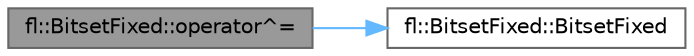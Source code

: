 digraph "fl::BitsetFixed::operator^="
{
 // INTERACTIVE_SVG=YES
 // LATEX_PDF_SIZE
  bgcolor="transparent";
  edge [fontname=Helvetica,fontsize=10,labelfontname=Helvetica,labelfontsize=10];
  node [fontname=Helvetica,fontsize=10,shape=box,height=0.2,width=0.4];
  rankdir="LR";
  Node1 [id="Node000001",label="fl::BitsetFixed::operator^=",height=0.2,width=0.4,color="gray40", fillcolor="grey60", style="filled", fontcolor="black",tooltip="Bitwise XOR."];
  Node1 -> Node2 [id="edge1_Node000001_Node000002",color="steelblue1",style="solid",tooltip=" "];
  Node2 [id="Node000002",label="fl::BitsetFixed::BitsetFixed",height=0.2,width=0.4,color="grey40", fillcolor="white", style="filled",URL="$dd/d03/classfl_1_1_bitset_fixed_a19e645785f266677e9f60c03ff36a9ab.html#a19e645785f266677e9f60c03ff36a9ab",tooltip="Constructs a BitsetFixed with all bits reset."];
}
